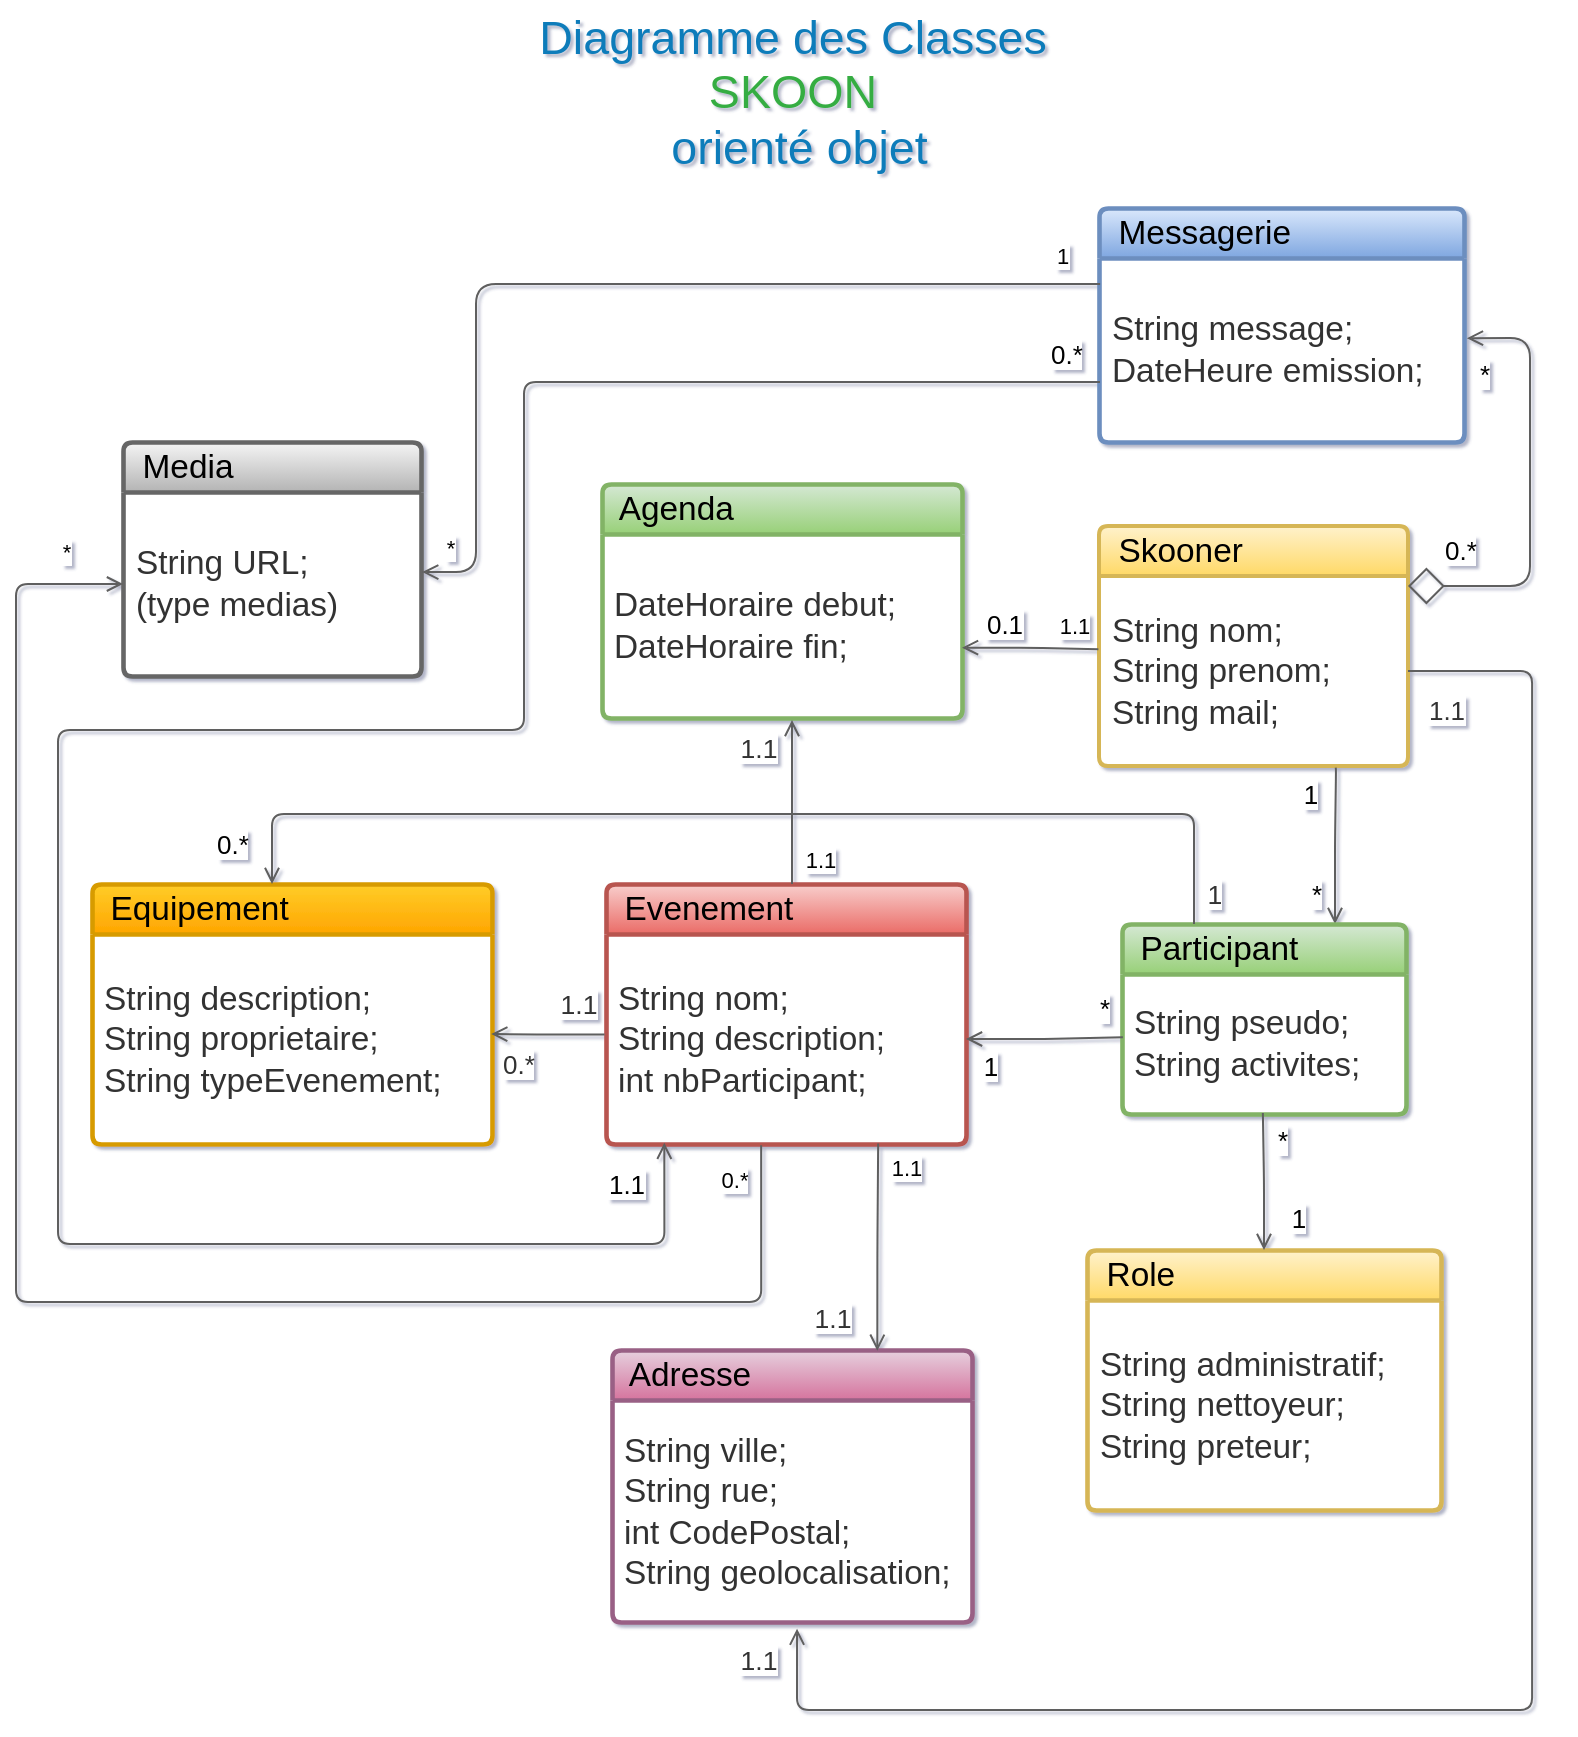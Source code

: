 <mxfile version="14.4.3" type="device"><diagram id="rc97egV6hcPlBevz9Cr1" name="Page-1"><mxGraphModel dx="1092" dy="809" grid="0" gridSize="10" guides="1" tooltips="1" connect="1" arrows="1" fold="1" page="1" pageScale="1" pageWidth="827" pageHeight="1169" background="none" math="0" shadow="1"><root><mxCell id="0"/><mxCell id="1" parent="0"/><UserObject label="Diagramme des Classes&lt;br&gt;&lt;font color=&quot;#36ad42&quot;&gt;SKOON&lt;/font&gt;&lt;br&gt;&amp;nbsp;orienté objet" lucidchartObjectId="-dKOAJpcfTfv" id="toeiE_uhLp_aC4BA7P6A-5"><mxCell style="html=1;overflow=block;blockSpacing=1;whiteSpace=wrap;;whiteSpace=wrap;fontSize=23.3;fontColor=#0c7cba;spacing=3.8;strokeOpacity=0;fillOpacity=0;absoluteArcSize=1;arcSize=9;fillColor=#ffffff;strokeWidth=2.3;rounded=1;" parent="1" vertex="1"><mxGeometry x="279.5" y="20" width="285" height="88" as="geometry"/></mxCell></UserObject><mxCell id="20d9BnVEwmxUO3TLrwv3-48" value="&amp;nbsp; Equipement" style="html=1;overflow=block;blockSpacing=1;whiteSpace=wrap;swimlane;childLayout=stackLayout;horizontal=1;horizontalStack=0;resizeParent=1;resizeParentMax=0;resizeLast=0;collapsible=0;fontStyle=0;marginBottom=0;swimlaneFillColor=#ffffff;startSize=25;whiteSpace=wrap;fontSize=16.7;whiteSpace=wrap;align=left;spacing=0;strokeColor=#d79b00;strokeOpacity=100;absoluteArcSize=1;arcSize=9;strokeWidth=2.3;rounded=1;gradientColor=#ffa500;fillColor=#ffcd28;" parent="1" vertex="1"><mxGeometry x="72" y="460" width="200" height="130" as="geometry"/></mxCell><mxCell id="20d9BnVEwmxUO3TLrwv3-49" value="String description;&lt;br&gt;String proprietaire; &lt;br&gt;String typeEvenement;" style="part=1;html=1;whiteSpace=wrap;resizeHeight=0;strokeColor=none;fillColor=none;align=left;verticalAlign=middle;spacingLeft=4;spacingRight=4;overflow=hidden;rotatable=0;points=[[0,0.5],[1,0.5]];portConstraint=eastwest;swimlaneFillColor=#ffffff;strokeOpacity=100;fontSize=16.7;fontColor=#333333;rounded=1;" parent="20d9BnVEwmxUO3TLrwv3-48" vertex="1"><mxGeometry y="25" width="200" height="105" as="geometry"/></mxCell><mxCell id="20d9BnVEwmxUO3TLrwv3-50" value="&amp;nbsp; Evenement" style="html=1;overflow=block;blockSpacing=1;whiteSpace=wrap;swimlane;childLayout=stackLayout;horizontal=1;horizontalStack=0;resizeParent=1;resizeParentMax=0;resizeLast=0;collapsible=0;fontStyle=0;marginBottom=0;swimlaneFillColor=#ffffff;startSize=25;whiteSpace=wrap;fontSize=16.7;whiteSpace=wrap;align=left;spacing=0;strokeColor=#b85450;strokeOpacity=100;absoluteArcSize=1;arcSize=9;strokeWidth=2.3;rounded=1;gradientColor=#ea6b66;fillColor=#f8cecc;" parent="1" vertex="1"><mxGeometry x="329" y="460" width="180" height="130" as="geometry"/></mxCell><mxCell id="20d9BnVEwmxUO3TLrwv3-51" value="String nom;&lt;br&gt;String description;&lt;br&gt;int nbParticipant;" style="part=1;html=1;whiteSpace=wrap;resizeHeight=0;strokeColor=none;fillColor=none;align=left;verticalAlign=middle;spacingLeft=4;spacingRight=4;overflow=hidden;rotatable=0;points=[[0,0.5],[1,0.5]];portConstraint=eastwest;swimlaneFillColor=#ffffff;strokeOpacity=100;fontSize=16.7;fontColor=#333333;rounded=1;" parent="20d9BnVEwmxUO3TLrwv3-50" vertex="1"><mxGeometry y="25" width="180" height="105" as="geometry"/></mxCell><mxCell id="20d9BnVEwmxUO3TLrwv3-52" value="&amp;nbsp; Messagerie" style="html=1;overflow=block;blockSpacing=1;whiteSpace=wrap;swimlane;childLayout=stackLayout;horizontal=1;horizontalStack=0;resizeParent=1;resizeParentMax=0;resizeLast=0;collapsible=0;fontStyle=0;marginBottom=0;swimlaneFillColor=#ffffff;startSize=25;whiteSpace=wrap;fontSize=16.7;whiteSpace=wrap;align=left;spacing=0;strokeColor=#6c8ebf;strokeOpacity=100;absoluteArcSize=1;arcSize=9;strokeWidth=2.3;rounded=1;gradientColor=#7ea6e0;fillColor=#dae8fc;" parent="1" vertex="1"><mxGeometry x="575.5" y="122" width="182.5" height="117" as="geometry"/></mxCell><mxCell id="20d9BnVEwmxUO3TLrwv3-53" value="String message;&lt;br&gt;DateHeure emission;" style="part=1;html=1;whiteSpace=wrap;resizeHeight=0;strokeColor=none;fillColor=none;align=left;verticalAlign=middle;spacingLeft=4;spacingRight=4;overflow=hidden;rotatable=0;points=[[0,0.5],[1,0.5]];portConstraint=eastwest;swimlaneFillColor=#ffffff;strokeOpacity=100;fontSize=16.7;fontColor=#333333;rounded=1;" parent="20d9BnVEwmxUO3TLrwv3-52" vertex="1"><mxGeometry y="25" width="182.5" height="92" as="geometry"/></mxCell><mxCell id="20d9BnVEwmxUO3TLrwv3-54" value="&amp;nbsp; Skooner" style="html=1;overflow=block;blockSpacing=1;whiteSpace=wrap;swimlane;childLayout=stackLayout;horizontal=1;horizontalStack=0;resizeParent=1;resizeParentMax=0;resizeLast=0;collapsible=0;fontStyle=0;marginBottom=0;swimlaneFillColor=#ffffff;startSize=25;whiteSpace=wrap;fontSize=16.7;whiteSpace=wrap;align=left;spacing=0;strokeColor=#d6b656;strokeOpacity=100;absoluteArcSize=1;arcSize=9;strokeWidth=2;rounded=1;gradientColor=#ffd966;fillColor=#fff2cc;" parent="1" vertex="1"><mxGeometry x="575.5" y="281" width="154.5" height="120" as="geometry"/></mxCell><mxCell id="20d9BnVEwmxUO3TLrwv3-55" value="String nom;&lt;br&gt;String prenom;&amp;nbsp;&lt;br&gt;String mail;                                                            " style="part=1;html=1;whiteSpace=wrap;resizeHeight=0;strokeColor=none;fillColor=none;align=left;verticalAlign=middle;spacingLeft=4;spacingRight=4;overflow=hidden;rotatable=0;points=[[0,0.5],[1,0.5]];portConstraint=eastwest;swimlaneFillColor=#ffffff;strokeOpacity=100;fontSize=16.7;fontColor=#333333;rounded=1;" parent="20d9BnVEwmxUO3TLrwv3-54" vertex="1"><mxGeometry y="25" width="154.5" height="95" as="geometry"/></mxCell><UserObject label="" lucidchartObjectId="CJcR396cVBpj" id="20d9BnVEwmxUO3TLrwv3-56"><mxCell style="html=1;jettySize=18;whiteSpace=wrap;fontSize=13;strokeColor=#5E5E5E;strokeWidth=1;arcSize=12;edgeStyle=orthogonalEdgeStyle;startArrow=open;;endArrow=none;endFill=0;endSize=6;;startFill=0;startSize=6;exitX=0.75;exitY=0;exitDx=0;exitDy=0;entryX=0.766;entryY=1.009;entryDx=0;entryDy=0;entryPerimeter=0;" parent="1" source="znJgdE7og107U-TQutZk-1" target="20d9BnVEwmxUO3TLrwv3-55" edge="1"><mxGeometry width="100" height="100" relative="1" as="geometry"><Array as="points"><mxPoint x="694" y="440"/><mxPoint x="694" y="440"/><mxPoint x="694" y="403"/></Array><mxPoint x="779" y="533" as="sourcePoint"/><mxPoint x="935" y="448" as="targetPoint"/></mxGeometry></mxCell></UserObject><mxCell id="20d9BnVEwmxUO3TLrwv3-57" value="*" style="text;html=1;resizable=0;labelBackgroundColor=#ffffff;align=center;verticalAlign=middle;;fontSize=13;rounded=1;" parent="20d9BnVEwmxUO3TLrwv3-56" vertex="1"><mxGeometry x="-1" relative="1" as="geometry"><mxPoint x="-10" y="-15" as="offset"/></mxGeometry></mxCell><mxCell id="20d9BnVEwmxUO3TLrwv3-58" value="1" style="text;html=1;resizable=0;labelBackgroundColor=#ffffff;align=center;verticalAlign=middle;;fontSize=13;rounded=1;" parent="20d9BnVEwmxUO3TLrwv3-56" vertex="1"><mxGeometry x="1" relative="1" as="geometry"><mxPoint x="-13.05" y="12.79" as="offset"/></mxGeometry></mxCell><UserObject label="" lucidchartObjectId="vPcRhc36gPN." id="20d9BnVEwmxUO3TLrwv3-59"><mxCell style="html=1;jettySize=18;whiteSpace=wrap;fontSize=13;strokeColor=#5E5E5E;strokeWidth=1;arcSize=12;edgeStyle=orthogonalEdgeStyle;startArrow=none;;endArrow=open;;entryX=0.162;entryY=0.994;entryDx=0;entryDy=0;entryPerimeter=0;" parent="1" target="20d9BnVEwmxUO3TLrwv3-51" edge="1"><mxGeometry width="100" height="100" relative="1" as="geometry"><Array as="points"><mxPoint x="288" y="209"/><mxPoint x="288" y="383"/><mxPoint x="55" y="383"/><mxPoint x="55" y="640"/><mxPoint x="358" y="640"/></Array><mxPoint x="767" y="420" as="targetPoint"/><mxPoint x="576" y="209" as="sourcePoint"/></mxGeometry></mxCell></UserObject><mxCell id="20d9BnVEwmxUO3TLrwv3-60" value="0.*" style="text;html=1;resizable=0;labelBackgroundColor=#ffffff;align=center;verticalAlign=middle;;fontSize=13;rounded=1;" parent="20d9BnVEwmxUO3TLrwv3-59" vertex="1"><mxGeometry x="-1" relative="1" as="geometry"><mxPoint x="-17.4" y="-14.31" as="offset"/></mxGeometry></mxCell><mxCell id="20d9BnVEwmxUO3TLrwv3-61" value="1.1" style="text;html=1;resizable=0;labelBackgroundColor=#ffffff;align=center;verticalAlign=middle;;fontSize=13;rounded=1;" parent="20d9BnVEwmxUO3TLrwv3-59" vertex="1"><mxGeometry x="1" relative="1" as="geometry"><mxPoint x="-19" y="20.8" as="offset"/></mxGeometry></mxCell><UserObject label="" lucidchartObjectId="Q4cRbKlOKZ3L" id="20d9BnVEwmxUO3TLrwv3-62"><mxCell style="html=1;jettySize=18;whiteSpace=wrap;fontSize=13;strokeColor=#5E5E5E;strokeWidth=1;arcSize=12;edgeStyle=orthogonalEdgeStyle;startArrow=none;;endArrow=open;;entryX=0.998;entryY=0.476;entryDx=0;entryDy=0;entryPerimeter=0;exitX=-0.004;exitY=0.479;exitDx=0;exitDy=0;exitPerimeter=0;" parent="1" source="20d9BnVEwmxUO3TLrwv3-51" target="20d9BnVEwmxUO3TLrwv3-49" edge="1"><mxGeometry width="100" height="100" relative="1" as="geometry"><Array as="points"/><mxPoint x="331" y="550" as="sourcePoint"/><mxPoint x="440" y="549" as="targetPoint"/></mxGeometry></mxCell></UserObject><mxCell id="20d9BnVEwmxUO3TLrwv3-63" value="&lt;span style=&quot;font-weight: normal&quot;&gt;1.1&lt;/span&gt;" style="text;html=1;resizable=0;labelBackgroundColor=#ffffff;align=center;verticalAlign=middle;fontStyle=1;fontColor=#333333;;fontSize=13.3;rounded=1;" parent="20d9BnVEwmxUO3TLrwv3-62" vertex="1"><mxGeometry x="-0.866" relative="1" as="geometry"><mxPoint x="-9.28" y="-15.3" as="offset"/></mxGeometry></mxCell><mxCell id="20d9BnVEwmxUO3TLrwv3-64" value="0.*" style="text;html=1;resizable=0;labelBackgroundColor=#ffffff;align=center;verticalAlign=middle;fontStyle=0;fontColor=#333333;;fontSize=13;rounded=1;" parent="20d9BnVEwmxUO3TLrwv3-62" vertex="1"><mxGeometry x="0.977" relative="1" as="geometry"><mxPoint x="12.57" y="15.02" as="offset"/></mxGeometry></mxCell><mxCell id="20d9BnVEwmxUO3TLrwv3-67" value="&amp;nbsp; Adresse   " style="html=1;overflow=block;blockSpacing=1;whiteSpace=wrap;swimlane;childLayout=stackLayout;horizontal=1;horizontalStack=0;resizeParent=1;resizeParentMax=0;resizeLast=0;collapsible=0;fontStyle=0;marginBottom=0;swimlaneFillColor=#ffffff;startSize=25;whiteSpace=wrap;fontSize=16.7;whiteSpace=wrap;align=left;spacing=0;strokeColor=#996185;strokeOpacity=100;absoluteArcSize=1;arcSize=9;strokeWidth=2.3;rounded=1;gradientColor=#d5739d;fillColor=#e6d0de;" parent="1" vertex="1"><mxGeometry x="332" y="693" width="180" height="136" as="geometry"/></mxCell><mxCell id="20d9BnVEwmxUO3TLrwv3-68" value="String ville;&lt;br&gt;String rue;&lt;br&gt;int CodePostal;&lt;br&gt;String geolocalisation;" style="part=1;html=1;whiteSpace=wrap;resizeHeight=0;strokeColor=none;fillColor=none;align=left;verticalAlign=middle;spacingLeft=4;spacingRight=4;overflow=hidden;rotatable=0;points=[[0,0.5],[1,0.5]];portConstraint=eastwest;swimlaneFillColor=#ffffff;strokeOpacity=100;fontSize=16.7;fontColor=#333333;rounded=1;" parent="20d9BnVEwmxUO3TLrwv3-67" vertex="1"><mxGeometry y="25" width="180" height="111" as="geometry"/></mxCell><UserObject label="" lucidchartObjectId="Al.dB8tHbfue" id="20d9BnVEwmxUO3TLrwv3-69"><mxCell style="html=1;jettySize=18;whiteSpace=wrap;fontSize=13;strokeColor=#5E5E5E;strokeWidth=1;arcSize=12;edgeStyle=orthogonalEdgeStyle;startArrow=none;;endArrow=open;;entryX=0.514;entryY=1.03;entryDx=0;entryDy=0;entryPerimeter=0;endFill=0;exitX=1;exitY=0.5;exitDx=0;exitDy=0;" parent="1" source="20d9BnVEwmxUO3TLrwv3-55" target="20d9BnVEwmxUO3TLrwv3-68" edge="1"><mxGeometry width="100" height="100" relative="1" as="geometry"><Array as="points"><mxPoint x="792.06" y="353"/><mxPoint x="792.06" y="873"/><mxPoint x="424.06" y="873"/></Array><mxPoint x="545" y="913" as="targetPoint"/><mxPoint x="1040" y="337" as="sourcePoint"/></mxGeometry></mxCell></UserObject><mxCell id="20d9BnVEwmxUO3TLrwv3-70" value="1.1" style="text;html=1;resizable=0;labelBackgroundColor=#ffffff;align=center;verticalAlign=middle;fontStyle=0;fontColor=#333333;;fontSize=13;rounded=1;" parent="20d9BnVEwmxUO3TLrwv3-69" vertex="1"><mxGeometry x="-1" relative="1" as="geometry"><mxPoint x="18.5" y="19.5" as="offset"/></mxGeometry></mxCell><mxCell id="20d9BnVEwmxUO3TLrwv3-71" value="1.1" style="text;html=1;resizable=0;labelBackgroundColor=#ffffff;align=center;verticalAlign=middle;fontStyle=0;fontColor=#333333;;fontSize=13.3;rounded=1;" parent="20d9BnVEwmxUO3TLrwv3-69" vertex="1"><mxGeometry x="0.937" relative="1" as="geometry"><mxPoint x="-19.48" y="-15.82" as="offset"/></mxGeometry></mxCell><UserObject label="" lucidchartObjectId="2O.du3Ww6e8C" id="20d9BnVEwmxUO3TLrwv3-72"><mxCell style="html=1;jettySize=18;whiteSpace=wrap;fontSize=13;strokeColor=#5E5E5E;strokeWidth=1;arcSize=12;edgeStyle=orthogonalEdgeStyle;startArrow=open;;endArrow=none;endFill=0;endSize=16;;exitX=0.737;exitY=0.003;exitDx=0;exitDy=0;startFill=0;entryX=0.756;entryY=0.998;entryDx=0;entryDy=0;entryPerimeter=0;exitPerimeter=0;" parent="1" source="20d9BnVEwmxUO3TLrwv3-67" target="20d9BnVEwmxUO3TLrwv3-51" edge="1"><mxGeometry width="100" height="100" relative="1" as="geometry"><Array as="points"/><mxPoint x="422" y="663" as="targetPoint"/><mxPoint x="411" y="680" as="sourcePoint"/></mxGeometry></mxCell></UserObject><mxCell id="4tVbJFz6HIpsPMrgcZZD-1" value="1.1" style="edgeLabel;html=1;align=center;verticalAlign=middle;resizable=0;points=[];" parent="20d9BnVEwmxUO3TLrwv3-72" vertex="1" connectable="0"><mxGeometry x="0.787" relative="1" as="geometry"><mxPoint x="13.91" y="1.12" as="offset"/></mxGeometry></mxCell><mxCell id="20d9BnVEwmxUO3TLrwv3-74" value="&amp;nbsp; Agenda" style="html=1;overflow=block;blockSpacing=1;whiteSpace=wrap;swimlane;childLayout=stackLayout;horizontal=1;horizontalStack=0;resizeParent=1;resizeParentMax=0;resizeLast=0;collapsible=0;fontStyle=0;marginBottom=0;swimlaneFillColor=#ffffff;startSize=25;whiteSpace=wrap;fontSize=16.7;whiteSpace=wrap;align=left;spacing=0;strokeColor=#82b366;strokeOpacity=100;absoluteArcSize=1;arcSize=9;strokeWidth=2.3;rounded=1;gradientColor=#97d077;fillColor=#d5e8d4;" parent="1" vertex="1"><mxGeometry x="327" y="260" width="180" height="117" as="geometry"/></mxCell><mxCell id="20d9BnVEwmxUO3TLrwv3-75" value="DateHoraire debut;&lt;br&gt;DateHoraire fin;" style="part=1;html=1;whiteSpace=wrap;resizeHeight=0;strokeColor=none;fillColor=none;align=left;verticalAlign=middle;spacingLeft=4;spacingRight=4;overflow=hidden;rotatable=0;points=[[0,0.5],[1,0.5]];portConstraint=eastwest;swimlaneFillColor=#ffffff;strokeOpacity=100;fontSize=16.7;fontColor=#333333;rounded=1;" parent="20d9BnVEwmxUO3TLrwv3-74" vertex="1"><mxGeometry y="25" width="180" height="92" as="geometry"/></mxCell><UserObject label="" lucidchartObjectId="Q4cRbKlOKZ3L" id="20d9BnVEwmxUO3TLrwv3-76"><mxCell style="html=1;jettySize=18;whiteSpace=wrap;fontSize=13;strokeColor=#5E5E5E;strokeWidth=1;arcSize=12;edgeStyle=orthogonalEdgeStyle;startArrow=open;;endArrow=none;;endFill=0;startFill=0;" parent="1" target="20d9BnVEwmxUO3TLrwv3-50" edge="1"><mxGeometry width="100" height="100" relative="1" as="geometry"><Array as="points"><mxPoint x="422" y="378"/></Array><mxPoint x="422" y="378" as="sourcePoint"/><mxPoint x="290.6" y="559.53" as="targetPoint"/></mxGeometry></mxCell></UserObject><mxCell id="20d9BnVEwmxUO3TLrwv3-77" value="&lt;span style=&quot;font-weight: normal&quot;&gt;1.1&lt;/span&gt;" style="text;html=1;resizable=0;labelBackgroundColor=#ffffff;align=center;verticalAlign=middle;fontStyle=1;fontColor=#333333;;fontSize=13.3;rounded=1;" parent="20d9BnVEwmxUO3TLrwv3-76" vertex="1"><mxGeometry x="-0.866" relative="1" as="geometry"><mxPoint x="-17" y="8.56" as="offset"/></mxGeometry></mxCell><mxCell id="4tVbJFz6HIpsPMrgcZZD-3" value="1.1" style="edgeLabel;html=1;align=center;verticalAlign=middle;resizable=0;points=[];" parent="20d9BnVEwmxUO3TLrwv3-76" vertex="1" connectable="0"><mxGeometry x="0.742" relative="1" as="geometry"><mxPoint x="14" y="-1.6" as="offset"/></mxGeometry></mxCell><UserObject label="" lucidchartObjectId="y7cRKakVIyT5" id="20d9BnVEwmxUO3TLrwv3-78"><mxCell style="html=1;jettySize=18;whiteSpace=wrap;fontSize=13;strokeColor=#5E5E5E;strokeWidth=1;arcSize=12;edgeStyle=orthogonalEdgeStyle;startArrow=open;;endArrow=none;;exitX=1;exitY=0.618;exitDx=0;exitDy=0;exitPerimeter=0;startFill=0;endFill=0;entryX=-0.002;entryY=0.385;entryDx=0;entryDy=0;entryPerimeter=0;" parent="1" source="20d9BnVEwmxUO3TLrwv3-75" target="20d9BnVEwmxUO3TLrwv3-55" edge="1"><mxGeometry width="100" height="100" relative="1" as="geometry"><Array as="points"/><mxPoint x="555" y="342" as="targetPoint"/><mxPoint x="681" y="878.375" as="sourcePoint"/></mxGeometry></mxCell></UserObject><mxCell id="wbwVHZyydwBNvV2vJE70-5" value="1.1" style="edgeLabel;html=1;align=center;verticalAlign=middle;resizable=0;points=[];" parent="20d9BnVEwmxUO3TLrwv3-78" vertex="1" connectable="0"><mxGeometry x="0.882" relative="1" as="geometry"><mxPoint x="-9.02" y="-12" as="offset"/></mxGeometry></mxCell><mxCell id="DVHtgp0LkHlO_fESDboj-1" value="0.1" style="text;html=1;resizable=0;labelBackgroundColor=#ffffff;align=center;verticalAlign=middle;;fontSize=13;rounded=1;" parent="1" vertex="1"><mxGeometry x="539.0" y="290.996" as="geometry"><mxPoint x="-11" y="39" as="offset"/></mxGeometry></mxCell><mxCell id="DVHtgp0LkHlO_fESDboj-5" value="1.1" style="text;html=1;resizable=0;labelBackgroundColor=#ffffff;align=center;verticalAlign=middle;fontStyle=0;fontColor=#333333;;fontSize=13.3;rounded=1;" parent="1" vertex="1"><mxGeometry x="441.999" y="677.002" as="geometry"/></mxCell><mxCell id="DVHtgp0LkHlO_fESDboj-10" value="" style="endArrow=open;html=1;entryX=1.008;entryY=0.436;entryDx=0;entryDy=0;entryPerimeter=0;exitX=1;exitY=0.25;exitDx=0;exitDy=0;endFill=0;startArrow=diamond;startFill=0;endSize=6;startSize=16;strokeColor=#5E5E5E;" parent="1" source="20d9BnVEwmxUO3TLrwv3-54" target="20d9BnVEwmxUO3TLrwv3-53" edge="1"><mxGeometry width="50" height="50" relative="1" as="geometry"><mxPoint x="432" y="520" as="sourcePoint"/><mxPoint x="482" y="470" as="targetPoint"/><Array as="points"><mxPoint x="791" y="311"/><mxPoint x="791" y="187"/></Array></mxGeometry></mxCell><mxCell id="DVHtgp0LkHlO_fESDboj-11" value="*" style="edgeLabel;html=1;align=center;verticalAlign=middle;resizable=0;points=[];fontSize=13;rounded=1;" parent="DVHtgp0LkHlO_fESDboj-10" vertex="1" connectable="0"><mxGeometry x="0.808" y="-3" relative="1" as="geometry"><mxPoint x="-11.99" y="20.94" as="offset"/></mxGeometry></mxCell><mxCell id="DVHtgp0LkHlO_fESDboj-12" value="0.*" style="edgeLabel;html=1;align=center;verticalAlign=middle;resizable=0;points=[];fontSize=13;rounded=1;" parent="DVHtgp0LkHlO_fESDboj-10" vertex="1" connectable="0"><mxGeometry x="-0.683" y="-3" relative="1" as="geometry"><mxPoint x="-9.05" y="-21.0" as="offset"/></mxGeometry></mxCell><mxCell id="hVFCXoC6L-ZDGXgClHRy-8" value="&amp;nbsp; Media" style="html=1;overflow=block;blockSpacing=1;whiteSpace=wrap;swimlane;childLayout=stackLayout;horizontal=1;horizontalStack=0;resizeParent=1;resizeParentMax=0;resizeLast=0;collapsible=0;fontStyle=0;marginBottom=0;swimlaneFillColor=#ffffff;startSize=25;whiteSpace=wrap;fontSize=16.7;whiteSpace=wrap;align=left;spacing=0;strokeColor=#666666;strokeOpacity=100;absoluteArcSize=1;arcSize=9;strokeWidth=2.3;rounded=1;gradientColor=#b3b3b3;fillColor=#f5f5f5;" parent="1" vertex="1"><mxGeometry x="87.5" y="239" width="149" height="117" as="geometry"/></mxCell><mxCell id="hVFCXoC6L-ZDGXgClHRy-9" value="String URL;&lt;br&gt;(type medias)" style="part=1;html=1;whiteSpace=wrap;resizeHeight=0;strokeColor=none;fillColor=none;align=left;verticalAlign=middle;spacingLeft=4;spacingRight=4;overflow=hidden;rotatable=0;points=[[0,0.5],[1,0.5]];portConstraint=eastwest;swimlaneFillColor=#ffffff;strokeOpacity=100;fontSize=16.7;fontColor=#333333;rounded=1;" parent="hVFCXoC6L-ZDGXgClHRy-8" vertex="1"><mxGeometry y="25" width="149" height="92" as="geometry"/></mxCell><mxCell id="hVFCXoC6L-ZDGXgClHRy-17" style="edgeStyle=orthogonalEdgeStyle;rounded=1;orthogonalLoop=1;jettySize=auto;html=1;endArrow=open;endFill=0;strokeColor=#5E5E5E;entryX=1.004;entryY=0.435;entryDx=0;entryDy=0;entryPerimeter=0;exitX=0.003;exitY=0.141;exitDx=0;exitDy=0;exitPerimeter=0;" parent="1" source="20d9BnVEwmxUO3TLrwv3-53" target="hVFCXoC6L-ZDGXgClHRy-9" edge="1"><mxGeometry relative="1" as="geometry"><Array as="points"><mxPoint x="264" y="160"/><mxPoint x="264" y="304"/></Array><mxPoint x="775" y="159" as="sourcePoint"/></mxGeometry></mxCell><mxCell id="wbwVHZyydwBNvV2vJE70-12" value="*" style="edgeLabel;html=1;align=center;verticalAlign=middle;resizable=0;points=[];" parent="hVFCXoC6L-ZDGXgClHRy-17" vertex="1" connectable="0"><mxGeometry x="0.972" y="1" relative="1" as="geometry"><mxPoint x="6.43" y="-13.02" as="offset"/></mxGeometry></mxCell><mxCell id="9BK976PlqYI2jjGXZ8wm-1" value="1" style="edgeLabel;html=1;align=center;verticalAlign=middle;resizable=0;points=[];" parent="hVFCXoC6L-ZDGXgClHRy-17" vertex="1" connectable="0"><mxGeometry x="-0.929" relative="1" as="geometry"><mxPoint x="-2.1" y="-13.97" as="offset"/></mxGeometry></mxCell><UserObject label="" lucidchartObjectId="y7cRKakVIyT5" id="C6hxZiGw8Iod7nYNm-rN-1"><mxCell style="html=1;jettySize=18;whiteSpace=wrap;fontSize=13;strokeColor=#5E5E5E;strokeWidth=1;arcSize=12;edgeStyle=orthogonalEdgeStyle;startArrow=open;;endArrow=none;;exitX=0;exitY=0.5;exitDx=0;exitDy=0;startFill=0;endFill=0;entryX=0.431;entryY=1.006;entryDx=0;entryDy=0;entryPerimeter=0;" parent="1" source="hVFCXoC6L-ZDGXgClHRy-9" target="20d9BnVEwmxUO3TLrwv3-51" edge="1"><mxGeometry width="100" height="100" relative="1" as="geometry"><Array as="points"><mxPoint x="34" y="310"/><mxPoint x="34" y="669"/><mxPoint x="407" y="669"/></Array><mxPoint x="592" y="641" as="targetPoint"/><mxPoint x="995" y="705.03" as="sourcePoint"/></mxGeometry></mxCell></UserObject><mxCell id="wbwVHZyydwBNvV2vJE70-11" value="*" style="edgeLabel;html=1;align=center;verticalAlign=middle;resizable=0;points=[];" parent="C6hxZiGw8Iod7nYNm-rN-1" vertex="1" connectable="0"><mxGeometry x="-0.92" relative="1" as="geometry"><mxPoint x="6" y="-16" as="offset"/></mxGeometry></mxCell><mxCell id="4tVbJFz6HIpsPMrgcZZD-2" value="0.*" style="edgeLabel;html=1;align=center;verticalAlign=middle;resizable=0;points=[];" parent="C6hxZiGw8Iod7nYNm-rN-1" vertex="1" connectable="0"><mxGeometry x="0.957" relative="1" as="geometry"><mxPoint x="-14" y="-1.2" as="offset"/></mxGeometry></mxCell><mxCell id="znJgdE7og107U-TQutZk-1" value="&amp;nbsp; Participant" style="html=1;overflow=block;blockSpacing=1;whiteSpace=wrap;swimlane;childLayout=stackLayout;horizontal=1;horizontalStack=0;resizeParent=1;resizeParentMax=0;resizeLast=0;collapsible=0;fontStyle=0;marginBottom=0;swimlaneFillColor=#ffffff;startSize=25;whiteSpace=wrap;fontSize=16.7;whiteSpace=wrap;align=left;spacing=0;strokeColor=#82b366;strokeOpacity=100;absoluteArcSize=1;arcSize=9;strokeWidth=2.3;rounded=1;gradientColor=#97d077;fillColor=#d5e8d4;" parent="1" vertex="1"><mxGeometry x="587" y="480" width="142" height="95" as="geometry"/></mxCell><mxCell id="znJgdE7og107U-TQutZk-2" value="String pseudo;&lt;br&gt;String activites;" style="part=1;html=1;whiteSpace=wrap;resizeHeight=0;strokeColor=none;fillColor=none;align=left;verticalAlign=middle;spacingLeft=4;spacingRight=4;overflow=hidden;rotatable=0;points=[[0,0.5],[1,0.5]];portConstraint=eastwest;swimlaneFillColor=#ffffff;strokeOpacity=100;fontSize=16.7;fontColor=#333333;rounded=1;" parent="znJgdE7og107U-TQutZk-1" vertex="1"><mxGeometry y="25" width="142" height="70" as="geometry"/></mxCell><UserObject label="" lucidchartObjectId="CJcR396cVBpj" id="znJgdE7og107U-TQutZk-9"><mxCell style="html=1;jettySize=18;whiteSpace=wrap;fontSize=13;strokeColor=#5E5E5E;strokeWidth=1;arcSize=12;edgeStyle=orthogonalEdgeStyle;startArrow=open;;endArrow=none;endFill=0;endSize=6;;startFill=0;startSize=6;entryX=0.003;entryY=0.451;entryDx=0;entryDy=0;entryPerimeter=0;" parent="1" source="20d9BnVEwmxUO3TLrwv3-51" target="znJgdE7og107U-TQutZk-2" edge="1"><mxGeometry width="100" height="100" relative="1" as="geometry"><Array as="points"/><mxPoint x="512" y="539" as="sourcePoint"/><mxPoint x="574" y="539" as="targetPoint"/></mxGeometry></mxCell></UserObject><mxCell id="znJgdE7og107U-TQutZk-10" value="1" style="text;html=1;resizable=0;labelBackgroundColor=#ffffff;align=center;verticalAlign=middle;;fontSize=13;rounded=1;" parent="znJgdE7og107U-TQutZk-9" vertex="1"><mxGeometry x="-1" relative="1" as="geometry"><mxPoint x="12" y="13.48" as="offset"/></mxGeometry></mxCell><mxCell id="znJgdE7og107U-TQutZk-11" value="*" style="text;html=1;resizable=0;labelBackgroundColor=#ffffff;align=center;verticalAlign=middle;;fontSize=13;rounded=1;" parent="znJgdE7og107U-TQutZk-9" vertex="1"><mxGeometry x="1" relative="1" as="geometry"><mxPoint x="-10.28" y="-14.57" as="offset"/></mxGeometry></mxCell><UserObject label="" lucidchartObjectId="y7cRKakVIyT5" id="znJgdE7og107U-TQutZk-15"><mxCell style="html=1;jettySize=18;whiteSpace=wrap;fontSize=13;strokeColor=#5E5E5E;strokeWidth=1;arcSize=12;edgeStyle=orthogonalEdgeStyle;startArrow=open;;endArrow=none;;startFill=0;endFill=0;entryX=0.25;entryY=0;entryDx=0;entryDy=0;" parent="1" source="20d9BnVEwmxUO3TLrwv3-48" target="znJgdE7og107U-TQutZk-1" edge="1"><mxGeometry width="100" height="100" relative="1" as="geometry"><Array as="points"><mxPoint x="162" y="425"/><mxPoint x="623" y="425"/><mxPoint x="623" y="480"/></Array><mxPoint x="677" y="446" as="targetPoint"/><mxPoint x="179" y="353" as="sourcePoint"/></mxGeometry></mxCell></UserObject><mxCell id="znJgdE7og107U-TQutZk-16" value="0.*" style="text;html=1;resizable=0;labelBackgroundColor=#ffffff;align=center;verticalAlign=middle;;fontSize=13;rounded=1;" parent="1" vertex="1"><mxGeometry x="153.0" y="400.996" as="geometry"><mxPoint x="-11" y="39" as="offset"/></mxGeometry></mxCell><mxCell id="znJgdE7og107U-TQutZk-18" value="&lt;span style=&quot;font-weight: normal&quot;&gt;1&lt;/span&gt;" style="text;html=1;resizable=0;labelBackgroundColor=#ffffff;align=center;verticalAlign=middle;fontStyle=1;fontColor=#333333;;fontSize=13.3;rounded=1;" parent="1" vertex="1"><mxGeometry x="633" y="464.998" as="geometry"/></mxCell><mxCell id="znJgdE7og107U-TQutZk-25" value="&amp;nbsp; Role" style="html=1;overflow=block;blockSpacing=1;whiteSpace=wrap;swimlane;childLayout=stackLayout;horizontal=1;horizontalStack=0;resizeParent=1;resizeParentMax=0;resizeLast=0;collapsible=0;fontStyle=0;marginBottom=0;swimlaneFillColor=#ffffff;startSize=25;whiteSpace=wrap;fontSize=16.7;whiteSpace=wrap;align=left;spacing=0;strokeOpacity=100;absoluteArcSize=1;arcSize=9;strokeWidth=2.3;rounded=1;gradientColor=#ffd966;fillColor=#fff2cc;strokeColor=#d6b656;" parent="1" vertex="1"><mxGeometry x="569.5" y="643" width="177" height="130" as="geometry"/></mxCell><mxCell id="znJgdE7og107U-TQutZk-26" value="String administratif;&lt;br&gt;String nettoyeur;&lt;br&gt;String preteur;" style="part=1;html=1;whiteSpace=wrap;resizeHeight=0;strokeColor=none;fillColor=none;align=left;verticalAlign=middle;spacingLeft=4;spacingRight=4;overflow=hidden;rotatable=0;points=[[0,0.5],[1,0.5]];portConstraint=eastwest;swimlaneFillColor=#ffffff;strokeOpacity=100;fontSize=16.7;fontColor=#333333;rounded=1;" parent="znJgdE7og107U-TQutZk-25" vertex="1"><mxGeometry y="25" width="177" height="105" as="geometry"/></mxCell><UserObject label="" lucidchartObjectId="CJcR396cVBpj" id="znJgdE7og107U-TQutZk-27"><mxCell style="html=1;jettySize=18;whiteSpace=wrap;fontSize=13;strokeColor=#5E5E5E;strokeWidth=1;arcSize=12;edgeStyle=orthogonalEdgeStyle;startArrow=open;;endArrow=none;endFill=0;endSize=6;;startFill=0;startSize=6;exitX=0.5;exitY=0;exitDx=0;exitDy=0;entryX=0.496;entryY=0.993;entryDx=0;entryDy=0;entryPerimeter=0;" parent="1" source="znJgdE7og107U-TQutZk-25" target="znJgdE7og107U-TQutZk-2" edge="1"><mxGeometry width="100" height="100" relative="1" as="geometry"><Array as="points"/><mxPoint x="680" y="649" as="sourcePoint"/><mxPoint x="676" y="595" as="targetPoint"/></mxGeometry></mxCell></UserObject><mxCell id="znJgdE7og107U-TQutZk-28" value="1" style="text;html=1;resizable=0;labelBackgroundColor=#ffffff;align=center;verticalAlign=middle;;fontSize=13;rounded=1;" parent="znJgdE7og107U-TQutZk-27" vertex="1"><mxGeometry x="-1" relative="1" as="geometry"><mxPoint x="16.5" y="-16.5" as="offset"/></mxGeometry></mxCell><mxCell id="znJgdE7og107U-TQutZk-29" value="*" style="text;html=1;resizable=0;labelBackgroundColor=#ffffff;align=center;verticalAlign=middle;;fontSize=13;rounded=1;" parent="znJgdE7og107U-TQutZk-27" vertex="1"><mxGeometry x="1" relative="1" as="geometry"><mxPoint x="9.72" y="13.38" as="offset"/></mxGeometry></mxCell></root></mxGraphModel></diagram></mxfile>